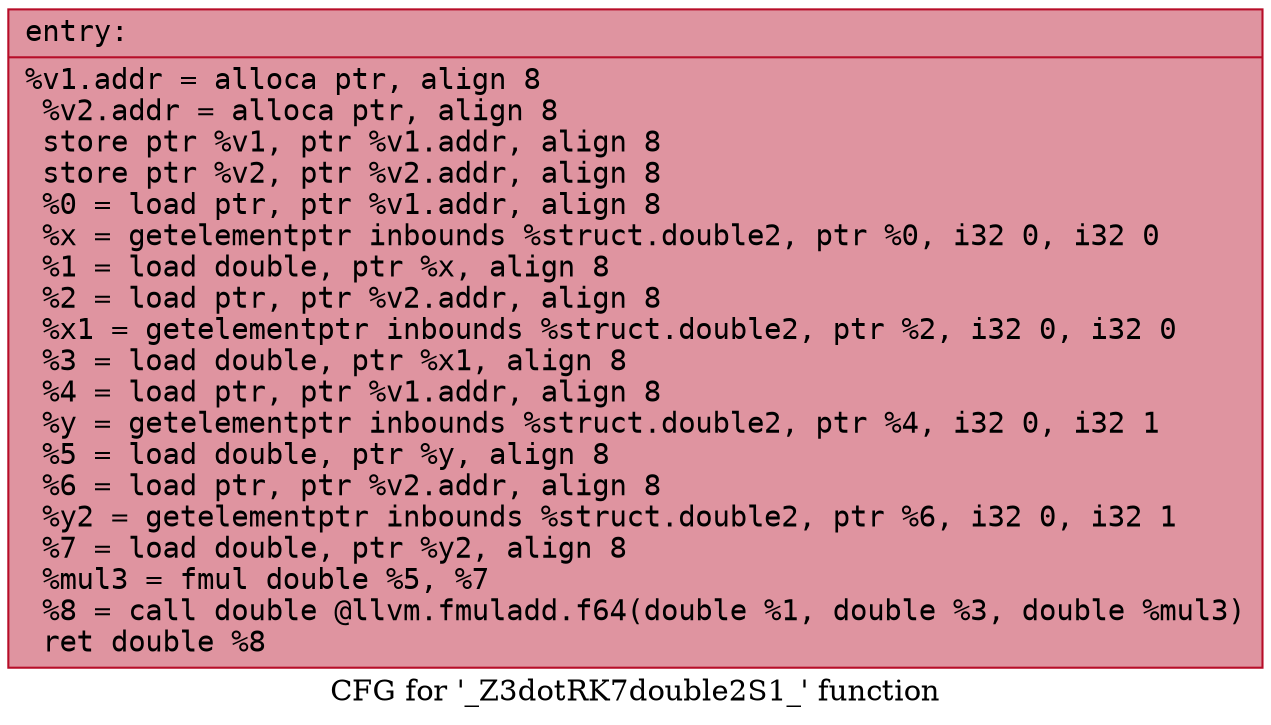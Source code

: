 digraph "CFG for '_Z3dotRK7double2S1_' function" {
	label="CFG for '_Z3dotRK7double2S1_' function";

	Node0x5561607d0f20 [shape=record,color="#b70d28ff", style=filled, fillcolor="#b70d2870" fontname="Courier",label="{entry:\l|  %v1.addr = alloca ptr, align 8\l  %v2.addr = alloca ptr, align 8\l  store ptr %v1, ptr %v1.addr, align 8\l  store ptr %v2, ptr %v2.addr, align 8\l  %0 = load ptr, ptr %v1.addr, align 8\l  %x = getelementptr inbounds %struct.double2, ptr %0, i32 0, i32 0\l  %1 = load double, ptr %x, align 8\l  %2 = load ptr, ptr %v2.addr, align 8\l  %x1 = getelementptr inbounds %struct.double2, ptr %2, i32 0, i32 0\l  %3 = load double, ptr %x1, align 8\l  %4 = load ptr, ptr %v1.addr, align 8\l  %y = getelementptr inbounds %struct.double2, ptr %4, i32 0, i32 1\l  %5 = load double, ptr %y, align 8\l  %6 = load ptr, ptr %v2.addr, align 8\l  %y2 = getelementptr inbounds %struct.double2, ptr %6, i32 0, i32 1\l  %7 = load double, ptr %y2, align 8\l  %mul3 = fmul double %5, %7\l  %8 = call double @llvm.fmuladd.f64(double %1, double %3, double %mul3)\l  ret double %8\l}"];
}
